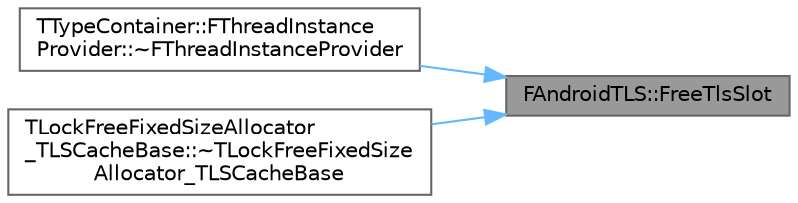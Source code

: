 digraph "FAndroidTLS::FreeTlsSlot"
{
 // INTERACTIVE_SVG=YES
 // LATEX_PDF_SIZE
  bgcolor="transparent";
  edge [fontname=Helvetica,fontsize=10,labelfontname=Helvetica,labelfontsize=10];
  node [fontname=Helvetica,fontsize=10,shape=box,height=0.2,width=0.4];
  rankdir="RL";
  Node1 [id="Node000001",label="FAndroidTLS::FreeTlsSlot",height=0.2,width=0.4,color="gray40", fillcolor="grey60", style="filled", fontcolor="black",tooltip="Frees a previously allocated TLS slot."];
  Node1 -> Node2 [id="edge1_Node000001_Node000002",dir="back",color="steelblue1",style="solid",tooltip=" "];
  Node2 [id="Node000002",label="TTypeContainer::FThreadInstance\lProvider::~FThreadInstanceProvider",height=0.2,width=0.4,color="grey40", fillcolor="white", style="filled",URL="$d4/da3/structTTypeContainer_1_1FThreadInstanceProvider.html#a6a3ba034c2eb5786e451f505a18bd8fb",tooltip=" "];
  Node1 -> Node3 [id="edge2_Node000001_Node000003",dir="back",color="steelblue1",style="solid",tooltip=" "];
  Node3 [id="Node000003",label="TLockFreeFixedSizeAllocator\l_TLSCacheBase::~TLockFreeFixedSize\lAllocator_TLSCacheBase",height=0.2,width=0.4,color="grey40", fillcolor="white", style="filled",URL="$d6/dba/classTLockFreeFixedSizeAllocator__TLSCacheBase.html#a2712d00095fd8daee0892736ae739cea",tooltip="Destructor, leaks all of the memory."];
}
